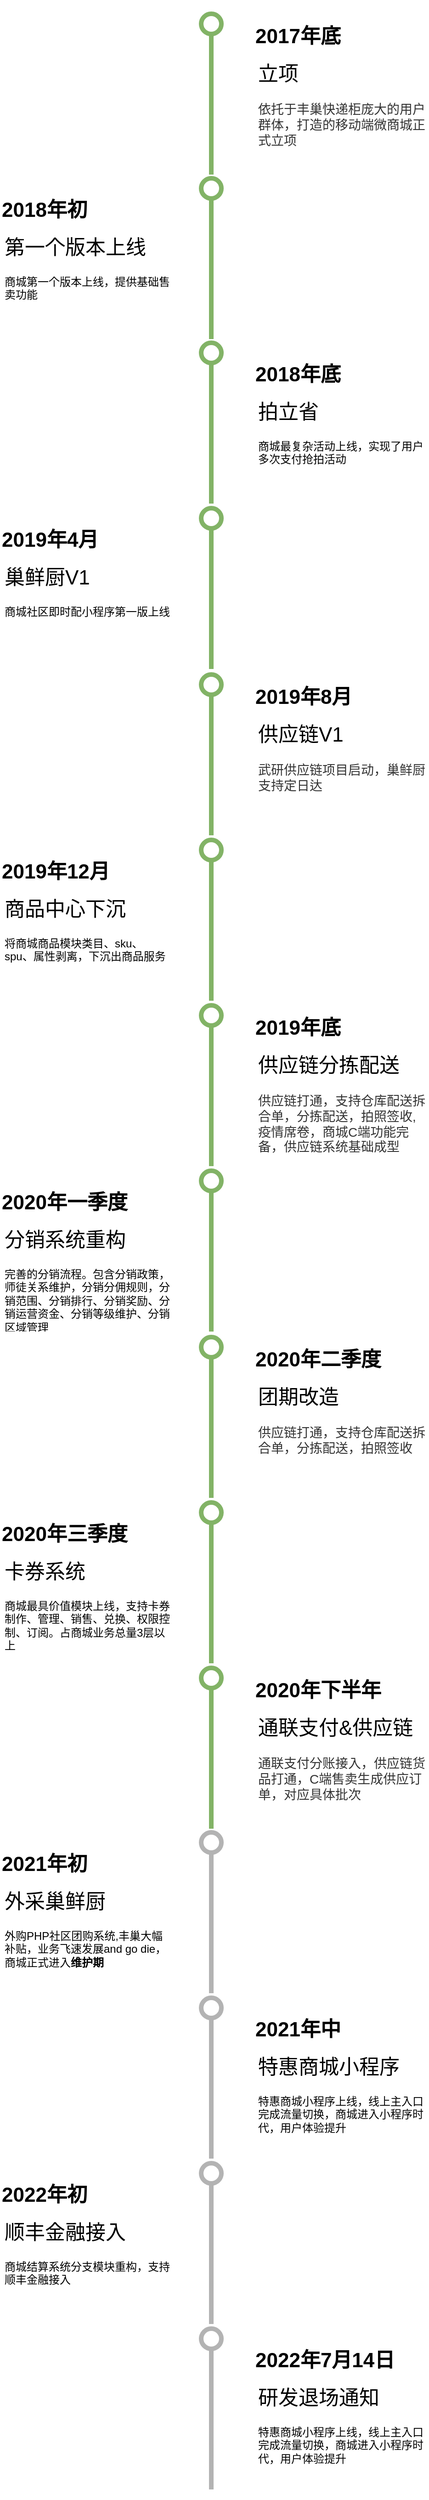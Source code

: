 <mxfile version="16.1.2" type="device"><diagram id="aOxS3wy7IOGECrMm6V27" name="第 1 页"><mxGraphModel dx="1030" dy="649" grid="0" gridSize="10" guides="1" tooltips="1" connect="1" arrows="1" fold="1" page="1" pageScale="1" pageWidth="827" pageHeight="1169" background="none" math="0" shadow="0"><root><mxCell id="0"/><mxCell id="1" parent="0"/><mxCell id="SjXLqv8iml0y8c2ywGuL-3" value="" style="endArrow=circle;html=1;rounded=1;targetPerimeterSpacing=1;sourcePerimeterSpacing=1;endFill=0;startArrow=none;startFill=0;strokeWidth=5;shadow=0;fillColor=#d5e8d4;strokeColor=#82b366;" edge="1" parent="1"><mxGeometry width="50" height="50" relative="1" as="geometry"><mxPoint x="411" y="281" as="sourcePoint"/><mxPoint x="411" y="101" as="targetPoint"/></mxGeometry></mxCell><mxCell id="SjXLqv8iml0y8c2ywGuL-7" value="&lt;h1&gt;&lt;font style=&quot;font-size: 22px ; line-height: 1.2 ; font-weight: normal&quot;&gt;立项&lt;/font&gt;&lt;/h1&gt;&lt;p&gt;&lt;span style=&quot;color: rgb(51 , 51 , 51) ; font-family: &amp;quot;arial&amp;quot; , sans-serif ; font-size: 14px&quot;&gt;依托于丰巢快递柜庞大的用户群体，打造的移动端微商城正式立项&lt;/span&gt;&lt;br&gt;&lt;/p&gt;" style="text;html=1;spacing=5;spacingTop=-20;whiteSpace=wrap;overflow=hidden;rounded=0;shadow=0;fillColor=none;strokeColor=none;labelBackgroundColor=none;" vertex="1" parent="1"><mxGeometry x="457" y="151" width="190" height="120" as="geometry"/></mxCell><mxCell id="SjXLqv8iml0y8c2ywGuL-10" value="&lt;b&gt;2017年底&lt;/b&gt;" style="text;html=1;align=left;verticalAlign=middle;whiteSpace=wrap;rounded=0;fontSize=22;shadow=0;fontColor=#000000;" vertex="1" parent="1"><mxGeometry x="457" y="111" width="140" height="40" as="geometry"/></mxCell><mxCell id="SjXLqv8iml0y8c2ywGuL-14" value="&lt;h1&gt;&lt;span style=&quot;font-size: 22px ; font-weight: 400&quot;&gt;第一个版本上线&lt;/span&gt;&lt;/h1&gt;&lt;p&gt;商城第一个版本上线，提供基础售卖功能&lt;/p&gt;" style="text;html=1;strokeColor=none;fillColor=none;spacing=5;spacingTop=-20;whiteSpace=wrap;overflow=hidden;rounded=0;shadow=0;" vertex="1" parent="1"><mxGeometry x="181" y="340" width="190" height="120" as="geometry"/></mxCell><mxCell id="SjXLqv8iml0y8c2ywGuL-15" value="&lt;b&gt;2018年初&lt;/b&gt;" style="text;html=1;strokeColor=none;fillColor=none;align=left;verticalAlign=middle;whiteSpace=wrap;rounded=0;fontSize=22;shadow=0;" vertex="1" parent="1"><mxGeometry x="181" y="300" width="140" height="40" as="geometry"/></mxCell><mxCell id="SjXLqv8iml0y8c2ywGuL-16" value="" style="endArrow=circle;html=1;rounded=1;targetPerimeterSpacing=1;sourcePerimeterSpacing=1;endFill=0;startArrow=none;startFill=0;strokeWidth=5;shadow=0;fillColor=#d5e8d4;strokeColor=#82b366;" edge="1" parent="1"><mxGeometry width="50" height="50" relative="1" as="geometry"><mxPoint x="411" y="460" as="sourcePoint"/><mxPoint x="411" y="280" as="targetPoint"/></mxGeometry></mxCell><mxCell id="SjXLqv8iml0y8c2ywGuL-22" value="&lt;h1&gt;&lt;span style=&quot;font-size: 22px ; font-weight: 400&quot;&gt;拍立省&lt;/span&gt;&lt;/h1&gt;&lt;p&gt;商城最复杂活动上线，实现了用户多次支付抢拍活动&lt;/p&gt;" style="text;html=1;strokeColor=none;fillColor=none;spacing=5;spacingTop=-20;whiteSpace=wrap;overflow=hidden;rounded=0;shadow=0;" vertex="1" parent="1"><mxGeometry x="457" y="519" width="190" height="120" as="geometry"/></mxCell><mxCell id="SjXLqv8iml0y8c2ywGuL-23" value="&lt;b&gt;2018年底&lt;/b&gt;" style="text;html=1;strokeColor=none;fillColor=none;align=left;verticalAlign=middle;whiteSpace=wrap;rounded=0;fontSize=22;shadow=0;" vertex="1" parent="1"><mxGeometry x="457" y="479" width="140" height="40" as="geometry"/></mxCell><mxCell id="SjXLqv8iml0y8c2ywGuL-24" value="" style="endArrow=circle;html=1;rounded=1;targetPerimeterSpacing=1;sourcePerimeterSpacing=1;endFill=0;startArrow=none;startFill=0;strokeWidth=5;shadow=0;fillColor=#d5e8d4;strokeColor=#82b366;" edge="1" parent="1"><mxGeometry width="50" height="50" relative="1" as="geometry"><mxPoint x="411" y="639" as="sourcePoint"/><mxPoint x="411" y="459" as="targetPoint"/></mxGeometry></mxCell><mxCell id="SjXLqv8iml0y8c2ywGuL-31" value="&lt;h1&gt;&lt;span style=&quot;font-size: 22px ; font-weight: 400&quot;&gt;巢鲜厨V1&lt;/span&gt;&lt;/h1&gt;&lt;p&gt;商城社区即时配小程序第一版上线&lt;/p&gt;" style="text;html=1;strokeColor=none;fillColor=none;spacing=5;spacingTop=-20;whiteSpace=wrap;overflow=hidden;rounded=0;shadow=0;" vertex="1" parent="1"><mxGeometry x="181" y="699" width="190" height="120" as="geometry"/></mxCell><mxCell id="SjXLqv8iml0y8c2ywGuL-32" value="&lt;b&gt;2019年4月&lt;/b&gt;" style="text;html=1;strokeColor=none;fillColor=none;align=left;verticalAlign=middle;whiteSpace=wrap;rounded=0;fontSize=22;shadow=0;" vertex="1" parent="1"><mxGeometry x="181" y="659" width="140" height="40" as="geometry"/></mxCell><mxCell id="SjXLqv8iml0y8c2ywGuL-33" value="" style="endArrow=circle;html=1;rounded=1;targetPerimeterSpacing=1;sourcePerimeterSpacing=1;endFill=0;startArrow=none;startFill=0;strokeWidth=5;shadow=0;fillColor=#d5e8d4;strokeColor=#82b366;" edge="1" parent="1"><mxGeometry width="50" height="50" relative="1" as="geometry"><mxPoint x="411" y="819" as="sourcePoint"/><mxPoint x="411" y="639" as="targetPoint"/></mxGeometry></mxCell><mxCell id="SjXLqv8iml0y8c2ywGuL-34" value="" style="endArrow=circle;html=1;rounded=1;targetPerimeterSpacing=1;sourcePerimeterSpacing=1;endFill=0;startArrow=none;startFill=0;strokeWidth=5;shadow=0;fillColor=#d5e8d4;strokeColor=#82b366;" edge="1" parent="1"><mxGeometry width="50" height="50" relative="1" as="geometry"><mxPoint x="411" y="1000" as="sourcePoint"/><mxPoint x="411" y="820" as="targetPoint"/></mxGeometry></mxCell><mxCell id="SjXLqv8iml0y8c2ywGuL-35" value="&lt;h1&gt;&lt;span style=&quot;font-size: 22px ; font-weight: 400&quot;&gt;供应链V1&lt;/span&gt;&lt;/h1&gt;&lt;p&gt;&lt;font color=&quot;#333333&quot; face=&quot;arial, sans-serif&quot;&gt;&lt;span style=&quot;font-size: 14px&quot;&gt;武研供应链项目启动，巢鲜厨支持定日达&lt;/span&gt;&lt;/font&gt;&lt;/p&gt;" style="text;html=1;strokeColor=none;fillColor=none;spacing=5;spacingTop=-20;whiteSpace=wrap;overflow=hidden;rounded=0;shadow=0;" vertex="1" parent="1"><mxGeometry x="457" y="870" width="190" height="120" as="geometry"/></mxCell><mxCell id="SjXLqv8iml0y8c2ywGuL-36" value="&lt;b&gt;2019年8月&lt;/b&gt;" style="text;html=1;strokeColor=none;fillColor=none;align=left;verticalAlign=middle;whiteSpace=wrap;rounded=0;fontSize=22;shadow=0;" vertex="1" parent="1"><mxGeometry x="457" y="830" width="140" height="40" as="geometry"/></mxCell><mxCell id="SjXLqv8iml0y8c2ywGuL-37" value="&lt;h1&gt;&lt;span style=&quot;font-size: 22px ; font-weight: 400&quot;&gt;商品中心下沉&lt;/span&gt;&lt;/h1&gt;&lt;p&gt;将商城商品模块类目、sku、spu、属性剥离，下沉出商品服务&lt;/p&gt;" style="text;html=1;strokeColor=none;fillColor=none;spacing=5;spacingTop=-20;whiteSpace=wrap;overflow=hidden;rounded=0;shadow=0;" vertex="1" parent="1"><mxGeometry x="181" y="1060" width="190" height="120" as="geometry"/></mxCell><mxCell id="SjXLqv8iml0y8c2ywGuL-38" value="&lt;b&gt;2019年12月&lt;/b&gt;" style="text;html=1;strokeColor=none;fillColor=none;align=left;verticalAlign=middle;whiteSpace=wrap;rounded=0;fontSize=22;shadow=0;" vertex="1" parent="1"><mxGeometry x="181" y="1020" width="140" height="40" as="geometry"/></mxCell><mxCell id="SjXLqv8iml0y8c2ywGuL-39" value="" style="endArrow=circle;html=1;rounded=1;targetPerimeterSpacing=1;sourcePerimeterSpacing=1;endFill=0;startArrow=none;startFill=0;strokeWidth=5;shadow=0;fillColor=#d5e8d4;strokeColor=#82b366;" edge="1" parent="1"><mxGeometry width="50" height="50" relative="1" as="geometry"><mxPoint x="411" y="1180" as="sourcePoint"/><mxPoint x="411" y="1000" as="targetPoint"/></mxGeometry></mxCell><mxCell id="SjXLqv8iml0y8c2ywGuL-40" value="" style="endArrow=circle;html=1;rounded=1;targetPerimeterSpacing=1;sourcePerimeterSpacing=1;endFill=0;startArrow=none;startFill=0;strokeWidth=5;shadow=0;fillColor=#d5e8d4;strokeColor=#82b366;" edge="1" parent="1"><mxGeometry width="50" height="50" relative="1" as="geometry"><mxPoint x="411" y="1360" as="sourcePoint"/><mxPoint x="411" y="1180" as="targetPoint"/></mxGeometry></mxCell><mxCell id="SjXLqv8iml0y8c2ywGuL-41" value="&lt;h1&gt;&lt;span style=&quot;font-size: 22px ; font-weight: 400&quot;&gt;供应链分拣配送&lt;/span&gt;&lt;/h1&gt;&lt;p&gt;&lt;font color=&quot;#333333&quot; face=&quot;arial, sans-serif&quot;&gt;&lt;span style=&quot;font-size: 14px&quot;&gt;供应链打通，支持仓库配送拆合单，分拣配送，拍照签收,疫情席卷，商城C端功能完备，供应链系统基础成型&lt;/span&gt;&lt;/font&gt;&lt;/p&gt;" style="text;html=1;strokeColor=none;fillColor=none;spacing=5;spacingTop=-20;whiteSpace=wrap;overflow=hidden;rounded=0;shadow=0;" vertex="1" parent="1"><mxGeometry x="457" y="1230" width="190" height="120" as="geometry"/></mxCell><mxCell id="SjXLqv8iml0y8c2ywGuL-42" value="&lt;b&gt;2019年底&lt;/b&gt;" style="text;html=1;strokeColor=none;fillColor=none;align=left;verticalAlign=middle;whiteSpace=wrap;rounded=0;fontSize=22;shadow=0;" vertex="1" parent="1"><mxGeometry x="457" y="1190" width="140" height="40" as="geometry"/></mxCell><mxCell id="SjXLqv8iml0y8c2ywGuL-44" value="&lt;h1&gt;&lt;span style=&quot;font-size: 22px ; font-weight: 400&quot;&gt;分销系统重构&lt;/span&gt;&lt;/h1&gt;&lt;p&gt;完善的分销流程。包含分销政策，师徒关系维护，分销分佣规则，分销范围、分销排行、分销奖励、分销运营资金、分销等级维护、分销区域管理&lt;/p&gt;" style="text;html=1;strokeColor=none;fillColor=none;spacing=5;spacingTop=-20;whiteSpace=wrap;overflow=hidden;rounded=0;shadow=0;" vertex="1" parent="1"><mxGeometry x="181" y="1420" width="190" height="120" as="geometry"/></mxCell><mxCell id="SjXLqv8iml0y8c2ywGuL-45" value="&lt;b&gt;2020年一季度&lt;/b&gt;" style="text;html=1;strokeColor=none;fillColor=none;align=left;verticalAlign=middle;whiteSpace=wrap;rounded=0;fontSize=22;shadow=0;" vertex="1" parent="1"><mxGeometry x="181" y="1380" width="140" height="40" as="geometry"/></mxCell><mxCell id="SjXLqv8iml0y8c2ywGuL-46" value="" style="endArrow=circle;html=1;rounded=1;targetPerimeterSpacing=1;sourcePerimeterSpacing=1;endFill=0;startArrow=none;startFill=0;strokeWidth=5;shadow=0;fillColor=#d5e8d4;strokeColor=#82b366;" edge="1" parent="1"><mxGeometry width="50" height="50" relative="1" as="geometry"><mxPoint x="411" y="1540" as="sourcePoint"/><mxPoint x="411" y="1360" as="targetPoint"/></mxGeometry></mxCell><mxCell id="SjXLqv8iml0y8c2ywGuL-48" value="" style="endArrow=circle;html=1;rounded=1;targetPerimeterSpacing=1;sourcePerimeterSpacing=1;endFill=0;startArrow=none;startFill=0;strokeWidth=5;shadow=0;fillColor=#d5e8d4;strokeColor=#82b366;" edge="1" parent="1"><mxGeometry width="50" height="50" relative="1" as="geometry"><mxPoint x="411" y="1721" as="sourcePoint"/><mxPoint x="411" y="1541" as="targetPoint"/></mxGeometry></mxCell><mxCell id="SjXLqv8iml0y8c2ywGuL-49" value="&lt;h1&gt;&lt;span style=&quot;font-size: 22px ; font-weight: 400&quot;&gt;团期改造&lt;/span&gt;&lt;/h1&gt;&lt;p&gt;&lt;font color=&quot;#333333&quot; face=&quot;arial, sans-serif&quot;&gt;&lt;span style=&quot;font-size: 14px&quot;&gt;供应链打通，支持仓库配送拆合单，分拣配送，拍照签收&lt;/span&gt;&lt;/font&gt;&lt;/p&gt;" style="text;html=1;strokeColor=none;fillColor=none;spacing=5;spacingTop=-20;whiteSpace=wrap;overflow=hidden;rounded=0;shadow=0;" vertex="1" parent="1"><mxGeometry x="457" y="1591" width="190" height="120" as="geometry"/></mxCell><mxCell id="SjXLqv8iml0y8c2ywGuL-50" value="&lt;b&gt;2020年二季度&lt;/b&gt;" style="text;html=1;strokeColor=none;fillColor=none;align=left;verticalAlign=middle;whiteSpace=wrap;rounded=0;fontSize=22;shadow=0;" vertex="1" parent="1"><mxGeometry x="457" y="1551" width="140" height="40" as="geometry"/></mxCell><mxCell id="SjXLqv8iml0y8c2ywGuL-52" value="&lt;h1&gt;&lt;span style=&quot;font-size: 22px ; font-weight: 400&quot;&gt;卡券系统&lt;/span&gt;&lt;/h1&gt;&lt;p&gt;商城最具价值模块上线，支持卡券制作、管理、销售、兑换、权限控制、订阅。占商城业务总量3层以上&lt;/p&gt;" style="text;html=1;strokeColor=none;fillColor=none;spacing=5;spacingTop=-20;whiteSpace=wrap;overflow=hidden;rounded=0;shadow=0;" vertex="1" parent="1"><mxGeometry x="181" y="1781" width="190" height="120" as="geometry"/></mxCell><mxCell id="SjXLqv8iml0y8c2ywGuL-53" value="&lt;b&gt;2020年三季度&lt;/b&gt;" style="text;html=1;strokeColor=none;fillColor=none;align=left;verticalAlign=middle;whiteSpace=wrap;rounded=0;fontSize=22;shadow=0;" vertex="1" parent="1"><mxGeometry x="181" y="1741" width="140" height="40" as="geometry"/></mxCell><mxCell id="SjXLqv8iml0y8c2ywGuL-54" value="" style="endArrow=circle;html=1;rounded=1;targetPerimeterSpacing=1;sourcePerimeterSpacing=1;endFill=0;startArrow=none;startFill=0;strokeWidth=5;shadow=0;fillColor=#d5e8d4;strokeColor=#82b366;" edge="1" parent="1"><mxGeometry width="50" height="50" relative="1" as="geometry"><mxPoint x="411" y="1901" as="sourcePoint"/><mxPoint x="411" y="1721" as="targetPoint"/></mxGeometry></mxCell><mxCell id="SjXLqv8iml0y8c2ywGuL-57" value="" style="endArrow=circle;html=1;rounded=1;targetPerimeterSpacing=1;sourcePerimeterSpacing=1;endFill=0;startArrow=none;startFill=0;strokeWidth=5;shadow=0;fillColor=#d5e8d4;strokeColor=#82b366;" edge="1" parent="1"><mxGeometry width="50" height="50" relative="1" as="geometry"><mxPoint x="411" y="2081" as="sourcePoint"/><mxPoint x="411" y="1901" as="targetPoint"/></mxGeometry></mxCell><mxCell id="SjXLqv8iml0y8c2ywGuL-58" value="&lt;h1&gt;&lt;span style=&quot;font-size: 22px ; font-weight: 400&quot;&gt;通联支付&amp;amp;供应链&lt;/span&gt;&lt;/h1&gt;&lt;p&gt;&lt;font color=&quot;#333333&quot; face=&quot;arial, sans-serif&quot;&gt;&lt;span style=&quot;font-size: 14px&quot;&gt;通联支付分账接入，供应链货品打通，C端售卖生成供应订单，对应具体批次&lt;/span&gt;&lt;/font&gt;&lt;/p&gt;" style="text;html=1;strokeColor=none;fillColor=none;spacing=5;spacingTop=-20;whiteSpace=wrap;overflow=hidden;rounded=0;shadow=0;" vertex="1" parent="1"><mxGeometry x="457" y="1951" width="190" height="120" as="geometry"/></mxCell><mxCell id="SjXLqv8iml0y8c2ywGuL-59" value="&lt;b&gt;2020年下半年&lt;/b&gt;" style="text;html=1;strokeColor=none;fillColor=none;align=left;verticalAlign=middle;whiteSpace=wrap;rounded=0;fontSize=22;shadow=0;" vertex="1" parent="1"><mxGeometry x="457" y="1911" width="140" height="40" as="geometry"/></mxCell><mxCell id="SjXLqv8iml0y8c2ywGuL-60" value="&lt;h1&gt;&lt;span style=&quot;font-size: 22px ; font-weight: 400&quot;&gt;外采巢鲜厨&lt;/span&gt;&lt;/h1&gt;&lt;p&gt;外购PHP社区团购系统,丰巢大幅补贴，业务飞速发展and go die，商城正式进入&lt;b&gt;维护期&amp;nbsp;&lt;/b&gt;&lt;/p&gt;" style="text;html=1;strokeColor=none;fillColor=none;spacing=5;spacingTop=-20;whiteSpace=wrap;overflow=hidden;rounded=0;shadow=0;" vertex="1" parent="1"><mxGeometry x="181" y="2140" width="190" height="120" as="geometry"/></mxCell><mxCell id="SjXLqv8iml0y8c2ywGuL-61" value="&lt;b&gt;2021年初&lt;/b&gt;" style="text;html=1;strokeColor=none;fillColor=none;align=left;verticalAlign=middle;whiteSpace=wrap;rounded=0;fontSize=22;shadow=0;" vertex="1" parent="1"><mxGeometry x="181" y="2100" width="140" height="40" as="geometry"/></mxCell><mxCell id="SjXLqv8iml0y8c2ywGuL-62" value="" style="endArrow=circle;html=1;rounded=1;targetPerimeterSpacing=1;sourcePerimeterSpacing=1;endFill=0;startArrow=none;startFill=0;strokeWidth=5;shadow=0;fillColor=#d5e8d4;strokeColor=#B3B3B3;" edge="1" parent="1"><mxGeometry width="50" height="50" relative="1" as="geometry"><mxPoint x="411" y="2260" as="sourcePoint"/><mxPoint x="411" y="2080" as="targetPoint"/></mxGeometry></mxCell><mxCell id="SjXLqv8iml0y8c2ywGuL-64" value="&lt;h1&gt;&lt;span style=&quot;font-size: 22px ; font-weight: 400&quot;&gt;特惠商城小程序&lt;/span&gt;&lt;/h1&gt;&lt;p&gt;特惠商城小程序上线，线上主入口完成流量切换，商城进入小程序时代，用户体验提升&lt;/p&gt;" style="text;html=1;strokeColor=none;fillColor=none;spacing=5;spacingTop=-20;whiteSpace=wrap;overflow=hidden;rounded=0;shadow=0;" vertex="1" parent="1"><mxGeometry x="457" y="2320" width="190" height="120" as="geometry"/></mxCell><mxCell id="SjXLqv8iml0y8c2ywGuL-65" value="&lt;b&gt;2021年中&lt;/b&gt;" style="text;html=1;strokeColor=none;fillColor=none;align=left;verticalAlign=middle;whiteSpace=wrap;rounded=0;fontSize=22;shadow=0;" vertex="1" parent="1"><mxGeometry x="457" y="2280" width="140" height="40" as="geometry"/></mxCell><mxCell id="SjXLqv8iml0y8c2ywGuL-66" value="" style="endArrow=circle;html=1;rounded=1;targetPerimeterSpacing=1;sourcePerimeterSpacing=1;endFill=0;startArrow=none;startFill=0;strokeWidth=5;shadow=0;fillColor=#d5e8d4;strokeColor=#B3B3B3;" edge="1" parent="1"><mxGeometry width="50" height="50" relative="1" as="geometry"><mxPoint x="411" y="2440" as="sourcePoint"/><mxPoint x="411" y="2260" as="targetPoint"/></mxGeometry></mxCell><mxCell id="SjXLqv8iml0y8c2ywGuL-67" value="&lt;h1&gt;&lt;span style=&quot;font-size: 22px ; font-weight: 400&quot;&gt;顺丰金融接入&lt;/span&gt;&lt;/h1&gt;&lt;p&gt;商城结算系统分支模块重构，支持顺丰金融接入&lt;/p&gt;" style="text;html=1;strokeColor=none;fillColor=none;spacing=5;spacingTop=-20;whiteSpace=wrap;overflow=hidden;rounded=0;shadow=0;" vertex="1" parent="1"><mxGeometry x="181" y="2500" width="190" height="120" as="geometry"/></mxCell><mxCell id="SjXLqv8iml0y8c2ywGuL-68" value="&lt;b&gt;2022年初&lt;/b&gt;" style="text;html=1;strokeColor=none;fillColor=none;align=left;verticalAlign=middle;whiteSpace=wrap;rounded=0;fontSize=22;shadow=0;" vertex="1" parent="1"><mxGeometry x="181" y="2460" width="140" height="40" as="geometry"/></mxCell><mxCell id="SjXLqv8iml0y8c2ywGuL-69" value="" style="endArrow=circle;html=1;rounded=1;targetPerimeterSpacing=1;sourcePerimeterSpacing=1;endFill=0;startArrow=none;startFill=0;strokeWidth=5;shadow=0;strokeColor=#B3B3B3;" edge="1" parent="1"><mxGeometry width="50" height="50" relative="1" as="geometry"><mxPoint x="411" y="2620" as="sourcePoint"/><mxPoint x="411" y="2440" as="targetPoint"/></mxGeometry></mxCell><mxCell id="SjXLqv8iml0y8c2ywGuL-72" value="&lt;h1&gt;&lt;span style=&quot;font-size: 22px ; font-weight: 400&quot;&gt;研发退场通知&lt;/span&gt;&lt;/h1&gt;&lt;p&gt;特惠商城小程序上线，线上主入口完成流量切换，商城进入小程序时代，用户体验提升&lt;/p&gt;" style="text;html=1;strokeColor=none;fillColor=none;spacing=5;spacingTop=-20;whiteSpace=wrap;overflow=hidden;rounded=0;shadow=0;" vertex="1" parent="1"><mxGeometry x="457" y="2680" width="190" height="120" as="geometry"/></mxCell><mxCell id="SjXLqv8iml0y8c2ywGuL-73" value="&lt;b&gt;2022年7月14日&lt;/b&gt;" style="text;html=1;strokeColor=none;fillColor=none;align=left;verticalAlign=middle;whiteSpace=wrap;rounded=0;fontSize=22;shadow=0;" vertex="1" parent="1"><mxGeometry x="457" y="2640" width="174" height="40" as="geometry"/></mxCell><mxCell id="SjXLqv8iml0y8c2ywGuL-74" value="" style="endArrow=circle;html=1;rounded=1;targetPerimeterSpacing=1;sourcePerimeterSpacing=1;endFill=0;startArrow=none;startFill=0;strokeWidth=5;shadow=0;fillColor=#d5e8d4;strokeColor=#B3B3B3;" edge="1" parent="1"><mxGeometry width="50" height="50" relative="1" as="geometry"><mxPoint x="411" y="2800" as="sourcePoint"/><mxPoint x="411" y="2620" as="targetPoint"/></mxGeometry></mxCell></root></mxGraphModel></diagram></mxfile>